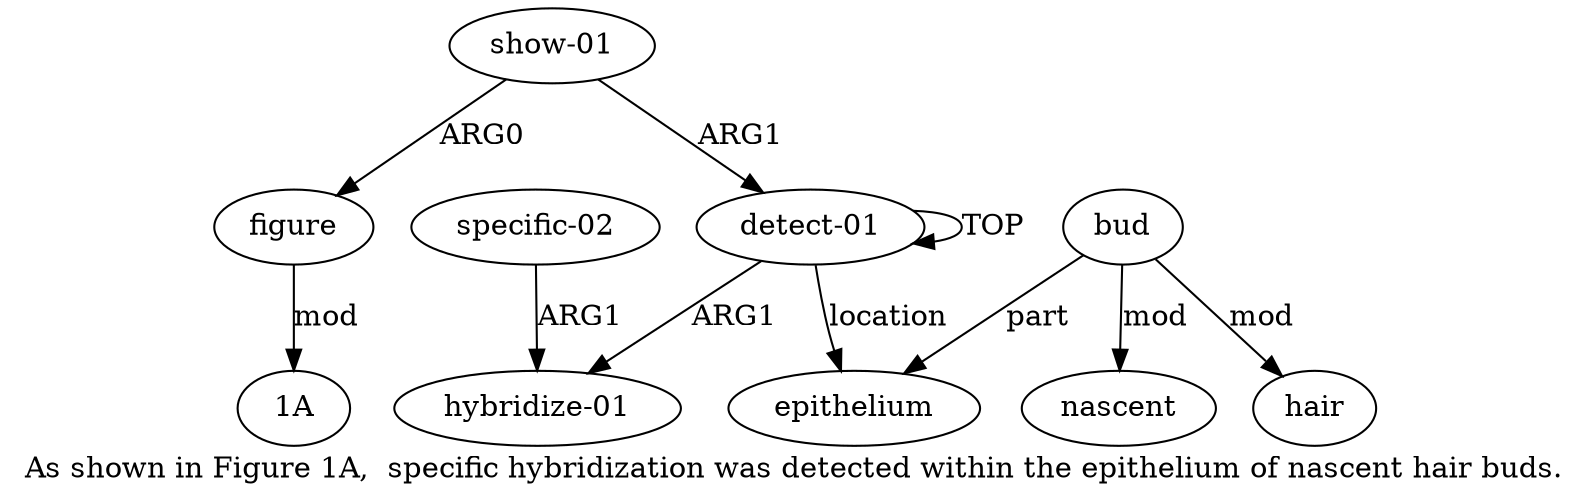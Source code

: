 digraph  {
	graph [label="As shown in Figure 1A,  specific hybridization was detected within the epithelium of nascent hair buds."];
	node [label="\N"];
	"a8 1A"	 [color=black,
		gold_ind=-1,
		gold_label="1A",
		label="1A",
		test_ind=-1,
		test_label="1A"];
	a1	 [color=black,
		gold_ind=1,
		gold_label="hybridize-01",
		label="hybridize-01",
		test_ind=1,
		test_label="hybridize-01"];
	a0	 [color=black,
		gold_ind=0,
		gold_label="detect-01",
		label="detect-01",
		test_ind=0,
		test_label="detect-01"];
	a0 -> a1 [key=0,
	color=black,
	gold_label=ARG1,
	label=ARG1,
	test_label=ARG1];
a0 -> a0 [key=0,
color=black,
gold_label=TOP,
label=TOP,
test_label=TOP];
a3 [color=black,
gold_ind=3,
gold_label=epithelium,
label=epithelium,
test_ind=3,
test_label=epithelium];
a0 -> a3 [key=0,
color=black,
gold_label=location,
label=location,
test_label=location];
a2 [color=black,
gold_ind=2,
gold_label="specific-02",
label="specific-02",
test_ind=2,
test_label="specific-02"];
a2 -> a1 [key=0,
color=black,
gold_label=ARG1,
label=ARG1,
test_label=ARG1];
a5 [color=black,
gold_ind=5,
gold_label=hair,
label=hair,
test_ind=5,
test_label=hair];
a4 [color=black,
gold_ind=4,
gold_label=bud,
label=bud,
test_ind=4,
test_label=bud];
a4 -> a3 [key=0,
color=black,
gold_label=part,
label=part,
test_label=part];
a4 -> a5 [key=0,
color=black,
gold_label=mod,
label=mod,
test_label=mod];
a6 [color=black,
gold_ind=6,
gold_label=nascent,
label=nascent,
test_ind=6,
test_label=nascent];
a4 -> a6 [key=0,
color=black,
gold_label=mod,
label=mod,
test_label=mod];
a7 [color=black,
gold_ind=7,
gold_label="show-01",
label="show-01",
test_ind=7,
test_label="show-01"];
a7 -> a0 [key=0,
color=black,
gold_label=ARG1,
label=ARG1,
test_label=ARG1];
a8 [color=black,
gold_ind=8,
gold_label=figure,
label=figure,
test_ind=8,
test_label=figure];
a7 -> a8 [key=0,
color=black,
gold_label=ARG0,
label=ARG0,
test_label=ARG0];
a8 -> "a8 1A" [key=0,
color=black,
gold_label=mod,
label=mod,
test_label=mod];
}
